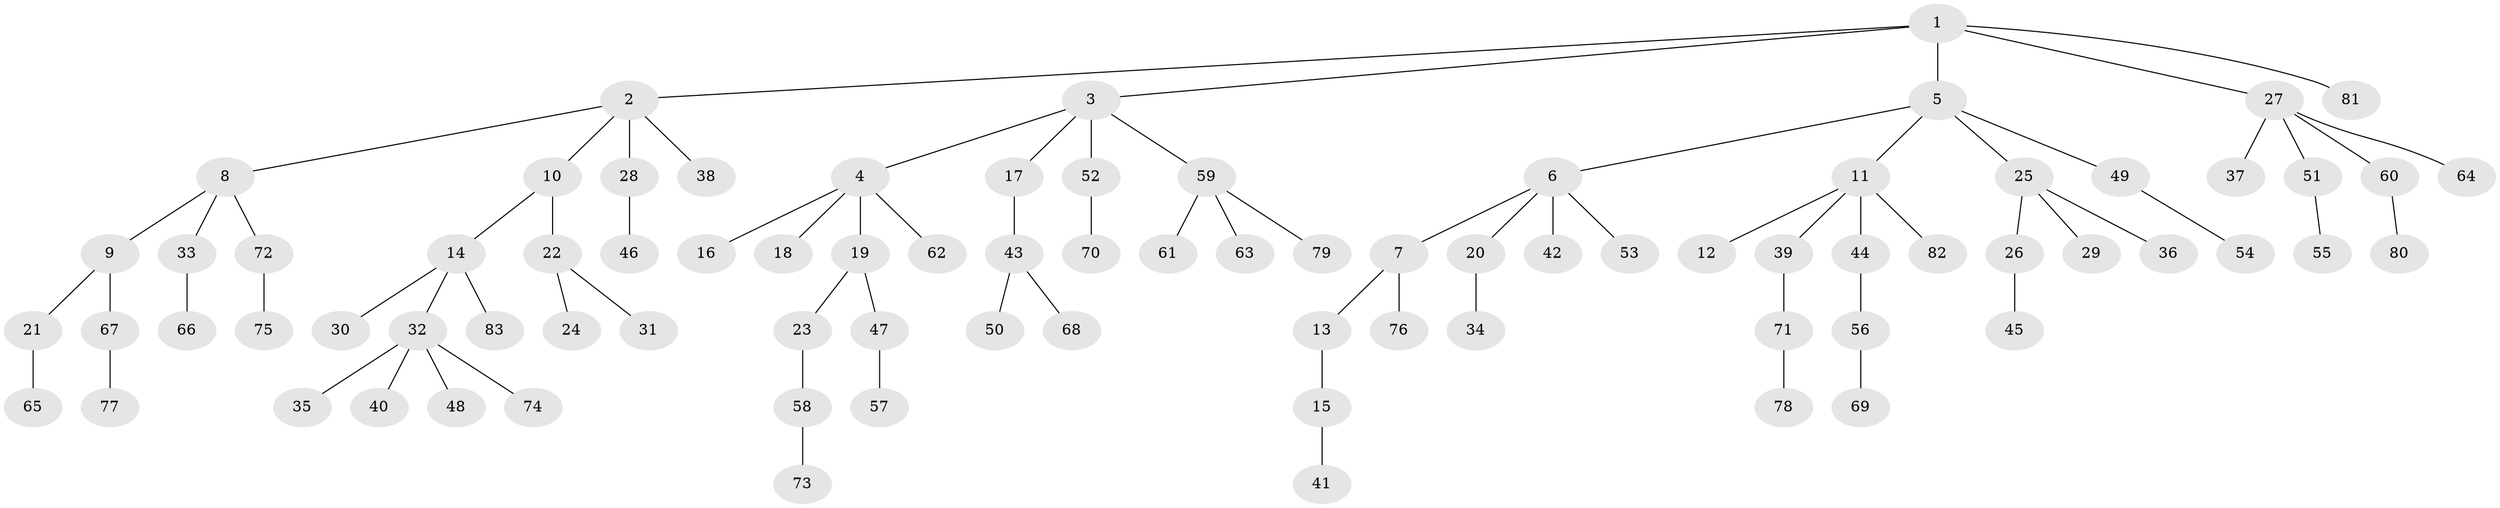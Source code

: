 // Generated by graph-tools (version 1.1) at 2025/50/03/09/25 03:50:22]
// undirected, 83 vertices, 82 edges
graph export_dot {
graph [start="1"]
  node [color=gray90,style=filled];
  1;
  2;
  3;
  4;
  5;
  6;
  7;
  8;
  9;
  10;
  11;
  12;
  13;
  14;
  15;
  16;
  17;
  18;
  19;
  20;
  21;
  22;
  23;
  24;
  25;
  26;
  27;
  28;
  29;
  30;
  31;
  32;
  33;
  34;
  35;
  36;
  37;
  38;
  39;
  40;
  41;
  42;
  43;
  44;
  45;
  46;
  47;
  48;
  49;
  50;
  51;
  52;
  53;
  54;
  55;
  56;
  57;
  58;
  59;
  60;
  61;
  62;
  63;
  64;
  65;
  66;
  67;
  68;
  69;
  70;
  71;
  72;
  73;
  74;
  75;
  76;
  77;
  78;
  79;
  80;
  81;
  82;
  83;
  1 -- 2;
  1 -- 3;
  1 -- 5;
  1 -- 27;
  1 -- 81;
  2 -- 8;
  2 -- 10;
  2 -- 28;
  2 -- 38;
  3 -- 4;
  3 -- 17;
  3 -- 52;
  3 -- 59;
  4 -- 16;
  4 -- 18;
  4 -- 19;
  4 -- 62;
  5 -- 6;
  5 -- 11;
  5 -- 25;
  5 -- 49;
  6 -- 7;
  6 -- 20;
  6 -- 42;
  6 -- 53;
  7 -- 13;
  7 -- 76;
  8 -- 9;
  8 -- 33;
  8 -- 72;
  9 -- 21;
  9 -- 67;
  10 -- 14;
  10 -- 22;
  11 -- 12;
  11 -- 39;
  11 -- 44;
  11 -- 82;
  13 -- 15;
  14 -- 30;
  14 -- 32;
  14 -- 83;
  15 -- 41;
  17 -- 43;
  19 -- 23;
  19 -- 47;
  20 -- 34;
  21 -- 65;
  22 -- 24;
  22 -- 31;
  23 -- 58;
  25 -- 26;
  25 -- 29;
  25 -- 36;
  26 -- 45;
  27 -- 37;
  27 -- 51;
  27 -- 60;
  27 -- 64;
  28 -- 46;
  32 -- 35;
  32 -- 40;
  32 -- 48;
  32 -- 74;
  33 -- 66;
  39 -- 71;
  43 -- 50;
  43 -- 68;
  44 -- 56;
  47 -- 57;
  49 -- 54;
  51 -- 55;
  52 -- 70;
  56 -- 69;
  58 -- 73;
  59 -- 61;
  59 -- 63;
  59 -- 79;
  60 -- 80;
  67 -- 77;
  71 -- 78;
  72 -- 75;
}
